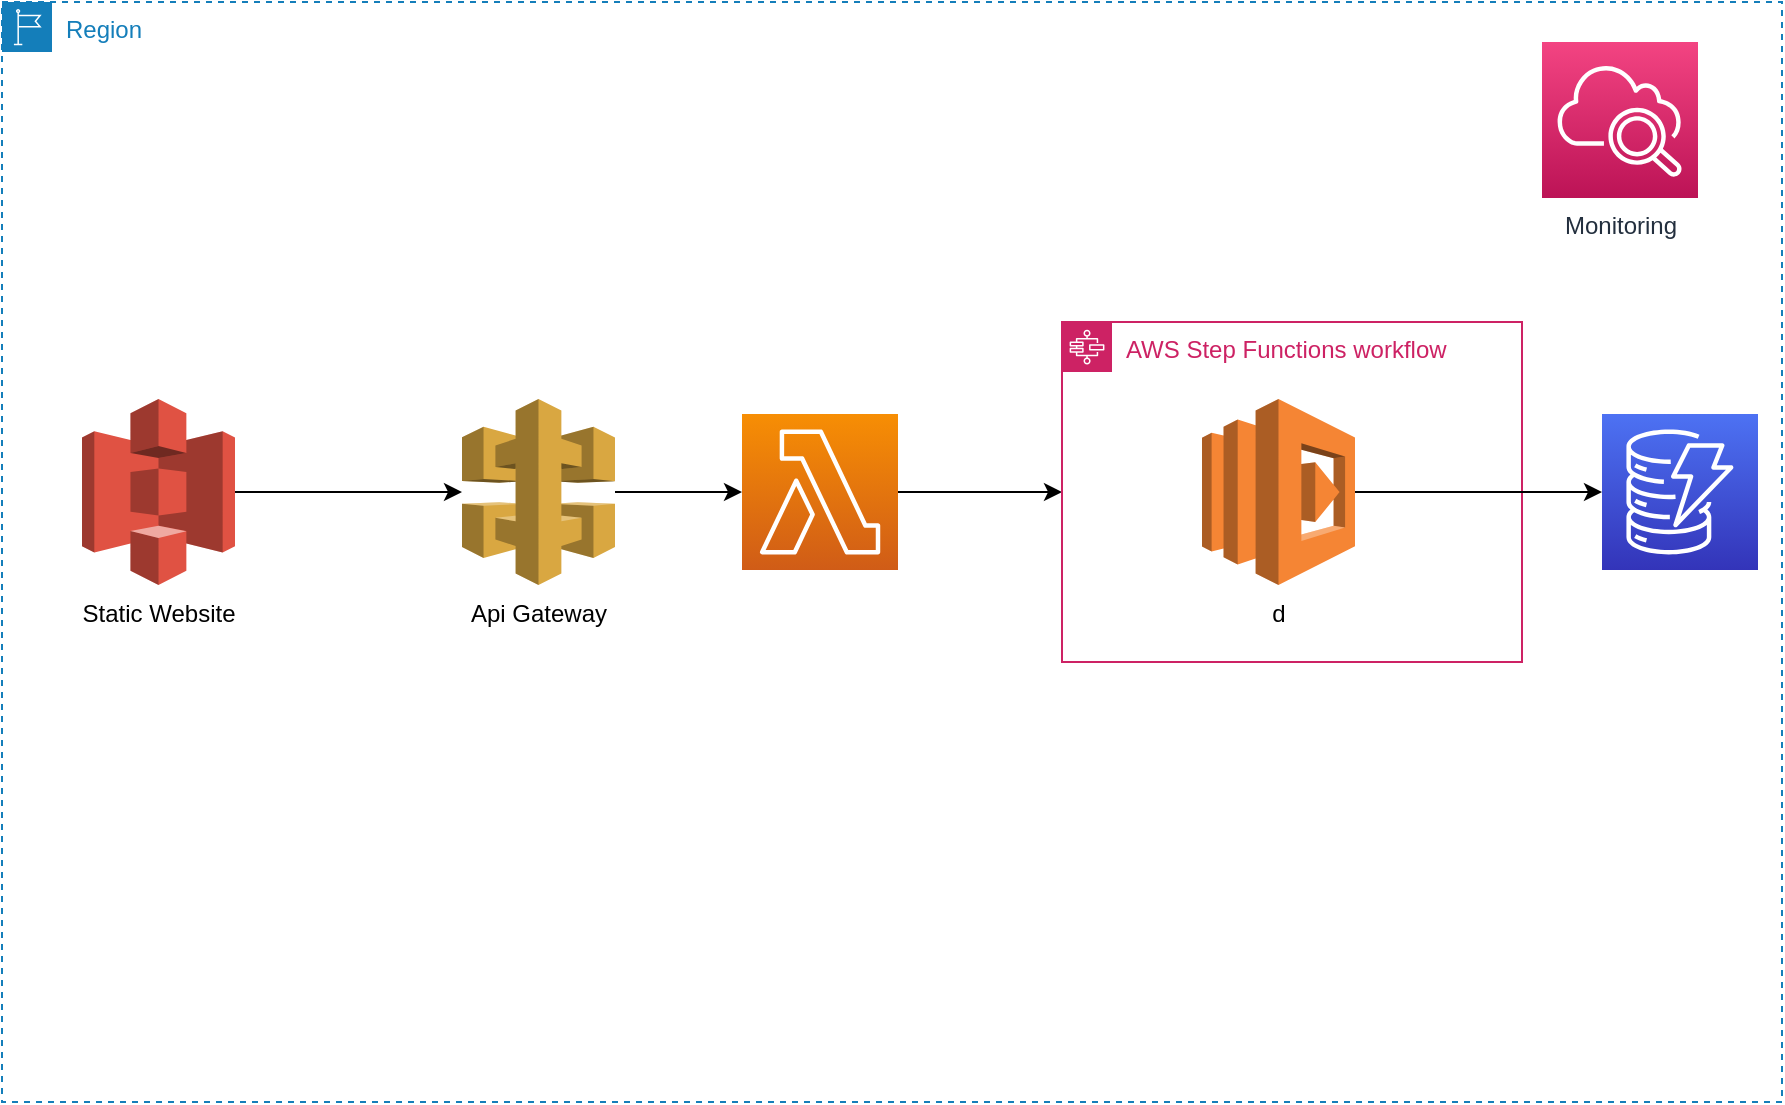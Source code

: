 <mxfile version="18.0.1" type="device" pages="2"><diagram id="-Cdfb5dwuoAjOaAQX7yI" name="tf"><mxGraphModel dx="1018" dy="667" grid="1" gridSize="10" guides="1" tooltips="1" connect="1" arrows="1" fold="1" page="1" pageScale="1" pageWidth="1169" pageHeight="827" math="0" shadow="0"><root><mxCell id="0"/><mxCell id="1" parent="0"/><mxCell id="5dyusRtL5BV55Z0G5ix2-1" value="Region" style="points=[[0,0],[0.25,0],[0.5,0],[0.75,0],[1,0],[1,0.25],[1,0.5],[1,0.75],[1,1],[0.75,1],[0.5,1],[0.25,1],[0,1],[0,0.75],[0,0.5],[0,0.25]];outlineConnect=0;gradientColor=none;html=1;whiteSpace=wrap;fontSize=12;fontStyle=0;container=1;pointerEvents=0;collapsible=0;recursiveResize=0;shape=mxgraph.aws4.group;grIcon=mxgraph.aws4.group_region;strokeColor=#147EBA;fillColor=none;verticalAlign=top;align=left;spacingLeft=30;fontColor=#147EBA;dashed=1;" vertex="1" parent="1"><mxGeometry x="120" y="110" width="890" height="550" as="geometry"/></mxCell><mxCell id="5dyusRtL5BV55Z0G5ix2-11" style="edgeStyle=orthogonalEdgeStyle;rounded=0;orthogonalLoop=1;jettySize=auto;html=1;" edge="1" parent="5dyusRtL5BV55Z0G5ix2-1" source="5dyusRtL5BV55Z0G5ix2-2" target="5dyusRtL5BV55Z0G5ix2-3"><mxGeometry relative="1" as="geometry"/></mxCell><mxCell id="5dyusRtL5BV55Z0G5ix2-2" value="Static Website" style="outlineConnect=0;dashed=0;verticalLabelPosition=bottom;verticalAlign=top;align=center;html=1;shape=mxgraph.aws3.s3;fillColor=#E05243;gradientColor=none;" vertex="1" parent="5dyusRtL5BV55Z0G5ix2-1"><mxGeometry x="40" y="198.5" width="76.5" height="93" as="geometry"/></mxCell><mxCell id="5dyusRtL5BV55Z0G5ix2-14" style="edgeStyle=orthogonalEdgeStyle;rounded=0;orthogonalLoop=1;jettySize=auto;html=1;" edge="1" parent="5dyusRtL5BV55Z0G5ix2-1" source="5dyusRtL5BV55Z0G5ix2-3" target="5dyusRtL5BV55Z0G5ix2-5"><mxGeometry relative="1" as="geometry"/></mxCell><mxCell id="5dyusRtL5BV55Z0G5ix2-3" value="Api Gateway" style="outlineConnect=0;dashed=0;verticalLabelPosition=bottom;verticalAlign=top;align=center;html=1;shape=mxgraph.aws3.api_gateway;fillColor=#D9A741;gradientColor=none;" vertex="1" parent="5dyusRtL5BV55Z0G5ix2-1"><mxGeometry x="230" y="198.5" width="76.5" height="93" as="geometry"/></mxCell><mxCell id="5dyusRtL5BV55Z0G5ix2-12" style="edgeStyle=orthogonalEdgeStyle;rounded=0;orthogonalLoop=1;jettySize=auto;html=1;" edge="1" parent="5dyusRtL5BV55Z0G5ix2-1" source="5dyusRtL5BV55Z0G5ix2-5" target="5dyusRtL5BV55Z0G5ix2-6"><mxGeometry relative="1" as="geometry"/></mxCell><mxCell id="5dyusRtL5BV55Z0G5ix2-5" value="" style="sketch=0;points=[[0,0,0],[0.25,0,0],[0.5,0,0],[0.75,0,0],[1,0,0],[0,1,0],[0.25,1,0],[0.5,1,0],[0.75,1,0],[1,1,0],[0,0.25,0],[0,0.5,0],[0,0.75,0],[1,0.25,0],[1,0.5,0],[1,0.75,0]];outlineConnect=0;fontColor=#232F3E;gradientColor=#F78E04;gradientDirection=north;fillColor=#D05C17;strokeColor=#ffffff;dashed=0;verticalLabelPosition=bottom;verticalAlign=top;align=center;html=1;fontSize=12;fontStyle=0;aspect=fixed;shape=mxgraph.aws4.resourceIcon;resIcon=mxgraph.aws4.lambda;" vertex="1" parent="5dyusRtL5BV55Z0G5ix2-1"><mxGeometry x="370" y="206" width="78" height="78" as="geometry"/></mxCell><mxCell id="5dyusRtL5BV55Z0G5ix2-6" value="AWS Step Functions workflow" style="points=[[0,0],[0.25,0],[0.5,0],[0.75,0],[1,0],[1,0.25],[1,0.5],[1,0.75],[1,1],[0.75,1],[0.5,1],[0.25,1],[0,1],[0,0.75],[0,0.5],[0,0.25]];outlineConnect=0;gradientColor=none;html=1;whiteSpace=wrap;fontSize=12;fontStyle=0;container=1;pointerEvents=0;collapsible=0;recursiveResize=0;shape=mxgraph.aws4.group;grIcon=mxgraph.aws4.group_aws_step_functions_workflow;strokeColor=#CD2264;fillColor=none;verticalAlign=top;align=left;spacingLeft=30;fontColor=#CD2264;dashed=0;" vertex="1" parent="5dyusRtL5BV55Z0G5ix2-1"><mxGeometry x="530" y="160" width="230" height="170" as="geometry"/></mxCell><mxCell id="5dyusRtL5BV55Z0G5ix2-4" value="d" style="outlineConnect=0;dashed=0;verticalLabelPosition=bottom;verticalAlign=top;align=center;html=1;shape=mxgraph.aws3.lambda;fillColor=#F58534;gradientColor=none;" vertex="1" parent="5dyusRtL5BV55Z0G5ix2-6"><mxGeometry x="70" y="38.5" width="76.5" height="93" as="geometry"/></mxCell><mxCell id="5dyusRtL5BV55Z0G5ix2-9" value="" style="sketch=0;points=[[0,0,0],[0.25,0,0],[0.5,0,0],[0.75,0,0],[1,0,0],[0,1,0],[0.25,1,0],[0.5,1,0],[0.75,1,0],[1,1,0],[0,0.25,0],[0,0.5,0],[0,0.75,0],[1,0.25,0],[1,0.5,0],[1,0.75,0]];outlineConnect=0;fontColor=#232F3E;gradientColor=#4D72F3;gradientDirection=north;fillColor=#3334B9;strokeColor=#ffffff;dashed=0;verticalLabelPosition=bottom;verticalAlign=top;align=center;html=1;fontSize=12;fontStyle=0;aspect=fixed;shape=mxgraph.aws4.resourceIcon;resIcon=mxgraph.aws4.dynamodb;" vertex="1" parent="5dyusRtL5BV55Z0G5ix2-1"><mxGeometry x="800" y="206" width="78" height="78" as="geometry"/></mxCell><mxCell id="5dyusRtL5BV55Z0G5ix2-10" style="edgeStyle=orthogonalEdgeStyle;rounded=0;orthogonalLoop=1;jettySize=auto;html=1;" edge="1" parent="5dyusRtL5BV55Z0G5ix2-1" source="5dyusRtL5BV55Z0G5ix2-4" target="5dyusRtL5BV55Z0G5ix2-9"><mxGeometry relative="1" as="geometry"/></mxCell><mxCell id="5dyusRtL5BV55Z0G5ix2-15" value="Monitoring" style="sketch=0;points=[[0,0,0],[0.25,0,0],[0.5,0,0],[0.75,0,0],[1,0,0],[0,1,0],[0.25,1,0],[0.5,1,0],[0.75,1,0],[1,1,0],[0,0.25,0],[0,0.5,0],[0,0.75,0],[1,0.25,0],[1,0.5,0],[1,0.75,0]];points=[[0,0,0],[0.25,0,0],[0.5,0,0],[0.75,0,0],[1,0,0],[0,1,0],[0.25,1,0],[0.5,1,0],[0.75,1,0],[1,1,0],[0,0.25,0],[0,0.5,0],[0,0.75,0],[1,0.25,0],[1,0.5,0],[1,0.75,0]];outlineConnect=0;fontColor=#232F3E;gradientColor=#F34482;gradientDirection=north;fillColor=#BC1356;strokeColor=#ffffff;dashed=0;verticalLabelPosition=bottom;verticalAlign=top;align=center;html=1;fontSize=12;fontStyle=0;aspect=fixed;shape=mxgraph.aws4.resourceIcon;resIcon=mxgraph.aws4.cloudwatch_2;" vertex="1" parent="5dyusRtL5BV55Z0G5ix2-1"><mxGeometry x="770" y="20" width="78" height="78" as="geometry"/></mxCell></root></mxGraphModel></diagram><diagram id="IgUC6sGxJmagQsQiGGew" name="Workspaces"><mxGraphModel dx="2909" dy="1906" grid="1" gridSize="10" guides="1" tooltips="1" connect="1" arrows="1" fold="1" page="1" pageScale="1" pageWidth="1169" pageHeight="827" math="0" shadow="0"><root><mxCell id="0"/><mxCell id="1" parent="0"/><mxCell id="sxeMfWhVZnqj_tCg9C0G-6" value="&lt;meta charset=&quot;utf-8&quot;&gt;&lt;b id=&quot;docs-internal-guid-59bc4605-7fff-ba7b-40fa-d244709acd02&quot; style=&quot;font-weight:normal;&quot;&gt;&lt;img alt=&quot;hashiaws-Workspace.drawio.png&quot; src=&quot;https://lh4.googleusercontent.com/97Wkd6tMOrmlGexSxhmAtLNJEDjrc5CEMh2GhM4OlCQyxhJMsZ5-GKBC9rh9JlcM2m3vu7Max83s0_oR83cKiVI45R4EHMUBd82dL8QTUmhMjGMffzYcRM9bYD4ZpaEEvJJodnd6h7TUAEPHjm49fQdqm5z9&quot; height=&quot;883px;&quot; width=&quot;1117px;&quot;&gt;&lt;/b&gt;" style="text;whiteSpace=wrap;html=1;" vertex="1" parent="1"><mxGeometry x="50" y="490" width="1140" height="910" as="geometry"/></mxCell></root></mxGraphModel></diagram></mxfile>